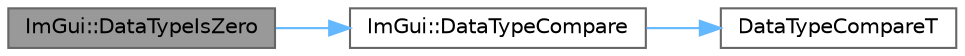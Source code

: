 digraph "ImGui::DataTypeIsZero"
{
 // LATEX_PDF_SIZE
  bgcolor="transparent";
  edge [fontname=Helvetica,fontsize=10,labelfontname=Helvetica,labelfontsize=10];
  node [fontname=Helvetica,fontsize=10,shape=box,height=0.2,width=0.4];
  rankdir="LR";
  Node1 [id="Node000001",label="ImGui::DataTypeIsZero",height=0.2,width=0.4,color="gray40", fillcolor="grey60", style="filled", fontcolor="black",tooltip=" "];
  Node1 -> Node2 [id="edge3_Node000001_Node000002",color="steelblue1",style="solid",tooltip=" "];
  Node2 [id="Node000002",label="ImGui::DataTypeCompare",height=0.2,width=0.4,color="grey40", fillcolor="white", style="filled",URL="$namespace_im_gui.html#aa859c7a74393669eb8418a82b5b174e7",tooltip=" "];
  Node2 -> Node3 [id="edge4_Node000002_Node000003",color="steelblue1",style="solid",tooltip=" "];
  Node3 [id="Node000003",label="DataTypeCompareT",height=0.2,width=0.4,color="grey40", fillcolor="white", style="filled",URL="$imgui__widgets_8cpp.html#a912c66d17cb3b09d5daac6e6b992a9a2",tooltip=" "];
}
